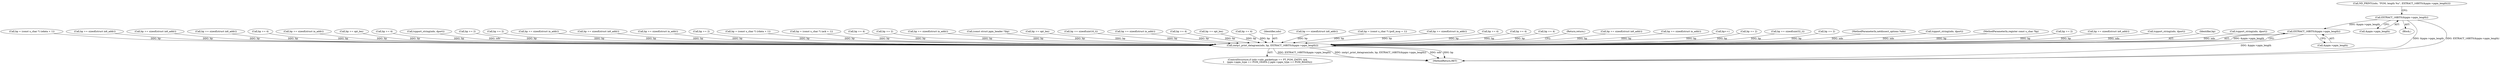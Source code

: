 digraph "0_tcpdump_da6f1a677bfa4476abaeaf9b1afe1c4390f51b41@pointer" {
"1000323" [label="(Call,EXTRACT_16BITS(&pgm->pgm_length))"];
"1002001" [label="(Call,EXTRACT_16BITS(&pgm->pgm_length))"];
"1001998" [label="(Call,zmtp1_print_datagram(ndo, bp, EXTRACT_16BITS(&pgm->pgm_length)))"];
"1001980" [label="(ControlStructure,if (ndo->ndo_packettype == PT_PGM_ZMTP1 &&\n\t    (pgm->pgm_type == PGM_ODATA || pgm->pgm_type == PGM_RDATA)))"];
"1000661" [label="(Call,bp = (const u_char *) (odata + 1))"];
"1000764" [label="(Call,bp += sizeof(struct in6_addr))"];
"1000811" [label="(Call,bp += sizeof(struct in6_addr))"];
"1000433" [label="(Call,bp += sizeof(struct in6_addr))"];
"1001530" [label="(Call,bp += 4)"];
"1000748" [label="(Call,bp += sizeof(struct in_addr))"];
"1001576" [label="(Call,bp += opt_len)"];
"1001219" [label="(Call,bp += 4)"];
"1000298" [label="(Call,tcpport_string(ndo, dport))"];
"1001153" [label="(Call,bp += 2)"];
"1002001" [label="(Call,EXTRACT_16BITS(&pgm->pgm_length))"];
"1001092" [label="(Call,bp += 2)"];
"1000795" [label="(Call,bp += sizeof(struct in_addr))"];
"1000324" [label="(Call,&pgm->pgm_length)"];
"1001930" [label="(Call,bp += sizeof(struct in6_addr))"];
"1001764" [label="(Call,bp += sizeof(struct in_addr))"];
"1000318" [label="(Call,ND_PRINT((ndo, \"PGM, length %u\", EXTRACT_16BITS(&pgm->pgm_length))))"];
"1000321" [label="(Block,)"];
"1001688" [label="(Call,bp += 2)"];
"1000698" [label="(Call,bp = (const u_char *) (rdata + 1))"];
"1000882" [label="(Call,bp = (const u_char *) (ack + 1))"];
"1001187" [label="(Call,bp += 4)"];
"1001650" [label="(Call,bp += 2)"];
"1000544" [label="(Call,bp += sizeof(struct in_addr))"];
"1000128" [label="(Call,(const struct pgm_header *)bp)"];
"1001962" [label="(Call,bp += opt_len)"];
"1000979" [label="(Call,bp += sizeof(uint16_t))"];
"1002020" [label="(MethodReturn,RET)"];
"1000417" [label="(Call,bp += sizeof(struct in_addr))"];
"1001305" [label="(Call,bp += 4)"];
"1001666" [label="(Call,bp += opt_len)"];
"1001495" [label="(Call,bp += 4)"];
"1002002" [label="(Call,&pgm->pgm_length)"];
"1001999" [label="(Identifier,ndo)"];
"1000560" [label="(Call,bp += sizeof(struct in6_addr))"];
"1000495" [label="(Call,bp = (const u_char *) (poll_msg + 1))"];
"1001891" [label="(Call,bp += sizeof(struct in_addr))"];
"1001460" [label="(Call,bp += 4)"];
"1001261" [label="(Call,bp += 4)"];
"1001135" [label="(Call,bp += 4)"];
"1002006" [label="(Return,return;)"];
"1001803" [label="(Call,bp += sizeof(struct in6_addr))"];
"1001378" [label="(Call,bp += sizeof(struct in_addr))"];
"1001998" [label="(Call,zmtp1_print_datagram(ndo, bp, EXTRACT_16BITS(&pgm->pgm_length)))"];
"1001025" [label="(Call,bp++)"];
"1000323" [label="(Call,EXTRACT_16BITS(&pgm->pgm_length))"];
"1001624" [label="(Call,bp += 2)"];
"1000603" [label="(Call,bp += sizeof(uint32_t))"];
"1001558" [label="(Call,bp += 2)"];
"1000107" [label="(MethodParameterIn,netdissect_options *ndo)"];
"1000312" [label="(Call,tcpport_string(ndo, dport))"];
"1000108" [label="(MethodParameterIn,register const u_char *bp)"];
"1001598" [label="(Call,bp += 2)"];
"1001417" [label="(Call,bp += sizeof(struct in6_addr))"];
"1000263" [label="(Call,tcpport_string(ndo, dport))"];
"1002000" [label="(Identifier,bp)"];
"1000249" [label="(Call,tcpport_string(ndo, dport))"];
"1000323" -> "1000321"  [label="AST: "];
"1000323" -> "1000324"  [label="CFG: "];
"1000324" -> "1000323"  [label="AST: "];
"1000318" -> "1000323"  [label="CFG: "];
"1000323" -> "1002020"  [label="DDG: &pgm->pgm_length"];
"1000323" -> "1002020"  [label="DDG: EXTRACT_16BITS(&pgm->pgm_length)"];
"1000323" -> "1002001"  [label="DDG: &pgm->pgm_length"];
"1002001" -> "1001998"  [label="AST: "];
"1002001" -> "1002002"  [label="CFG: "];
"1002002" -> "1002001"  [label="AST: "];
"1001998" -> "1002001"  [label="CFG: "];
"1002001" -> "1002020"  [label="DDG: &pgm->pgm_length"];
"1002001" -> "1001998"  [label="DDG: &pgm->pgm_length"];
"1001998" -> "1001980"  [label="AST: "];
"1001999" -> "1001998"  [label="AST: "];
"1002000" -> "1001998"  [label="AST: "];
"1002006" -> "1001998"  [label="CFG: "];
"1001998" -> "1002020"  [label="DDG: EXTRACT_16BITS(&pgm->pgm_length)"];
"1001998" -> "1002020"  [label="DDG: zmtp1_print_datagram(ndo, bp, EXTRACT_16BITS(&pgm->pgm_length))"];
"1001998" -> "1002020"  [label="DDG: ndo"];
"1001998" -> "1002020"  [label="DDG: bp"];
"1000298" -> "1001998"  [label="DDG: ndo"];
"1000312" -> "1001998"  [label="DDG: ndo"];
"1000263" -> "1001998"  [label="DDG: ndo"];
"1000249" -> "1001998"  [label="DDG: ndo"];
"1000107" -> "1001998"  [label="DDG: ndo"];
"1001417" -> "1001998"  [label="DDG: bp"];
"1000433" -> "1001998"  [label="DDG: bp"];
"1000698" -> "1001998"  [label="DDG: bp"];
"1001558" -> "1001998"  [label="DDG: bp"];
"1001576" -> "1001998"  [label="DDG: bp"];
"1001495" -> "1001998"  [label="DDG: bp"];
"1000544" -> "1001998"  [label="DDG: bp"];
"1001891" -> "1001998"  [label="DDG: bp"];
"1001624" -> "1001998"  [label="DDG: bp"];
"1000128" -> "1001998"  [label="DDG: bp"];
"1001803" -> "1001998"  [label="DDG: bp"];
"1001187" -> "1001998"  [label="DDG: bp"];
"1001025" -> "1001998"  [label="DDG: bp"];
"1000882" -> "1001998"  [label="DDG: bp"];
"1001530" -> "1001998"  [label="DDG: bp"];
"1001962" -> "1001998"  [label="DDG: bp"];
"1000495" -> "1001998"  [label="DDG: bp"];
"1000795" -> "1001998"  [label="DDG: bp"];
"1001598" -> "1001998"  [label="DDG: bp"];
"1001153" -> "1001998"  [label="DDG: bp"];
"1001650" -> "1001998"  [label="DDG: bp"];
"1001261" -> "1001998"  [label="DDG: bp"];
"1000661" -> "1001998"  [label="DDG: bp"];
"1001460" -> "1001998"  [label="DDG: bp"];
"1001219" -> "1001998"  [label="DDG: bp"];
"1001666" -> "1001998"  [label="DDG: bp"];
"1000603" -> "1001998"  [label="DDG: bp"];
"1000417" -> "1001998"  [label="DDG: bp"];
"1000748" -> "1001998"  [label="DDG: bp"];
"1001135" -> "1001998"  [label="DDG: bp"];
"1000979" -> "1001998"  [label="DDG: bp"];
"1001688" -> "1001998"  [label="DDG: bp"];
"1000764" -> "1001998"  [label="DDG: bp"];
"1001092" -> "1001998"  [label="DDG: bp"];
"1001764" -> "1001998"  [label="DDG: bp"];
"1001930" -> "1001998"  [label="DDG: bp"];
"1001305" -> "1001998"  [label="DDG: bp"];
"1000811" -> "1001998"  [label="DDG: bp"];
"1001378" -> "1001998"  [label="DDG: bp"];
"1000560" -> "1001998"  [label="DDG: bp"];
"1000108" -> "1001998"  [label="DDG: bp"];
}
